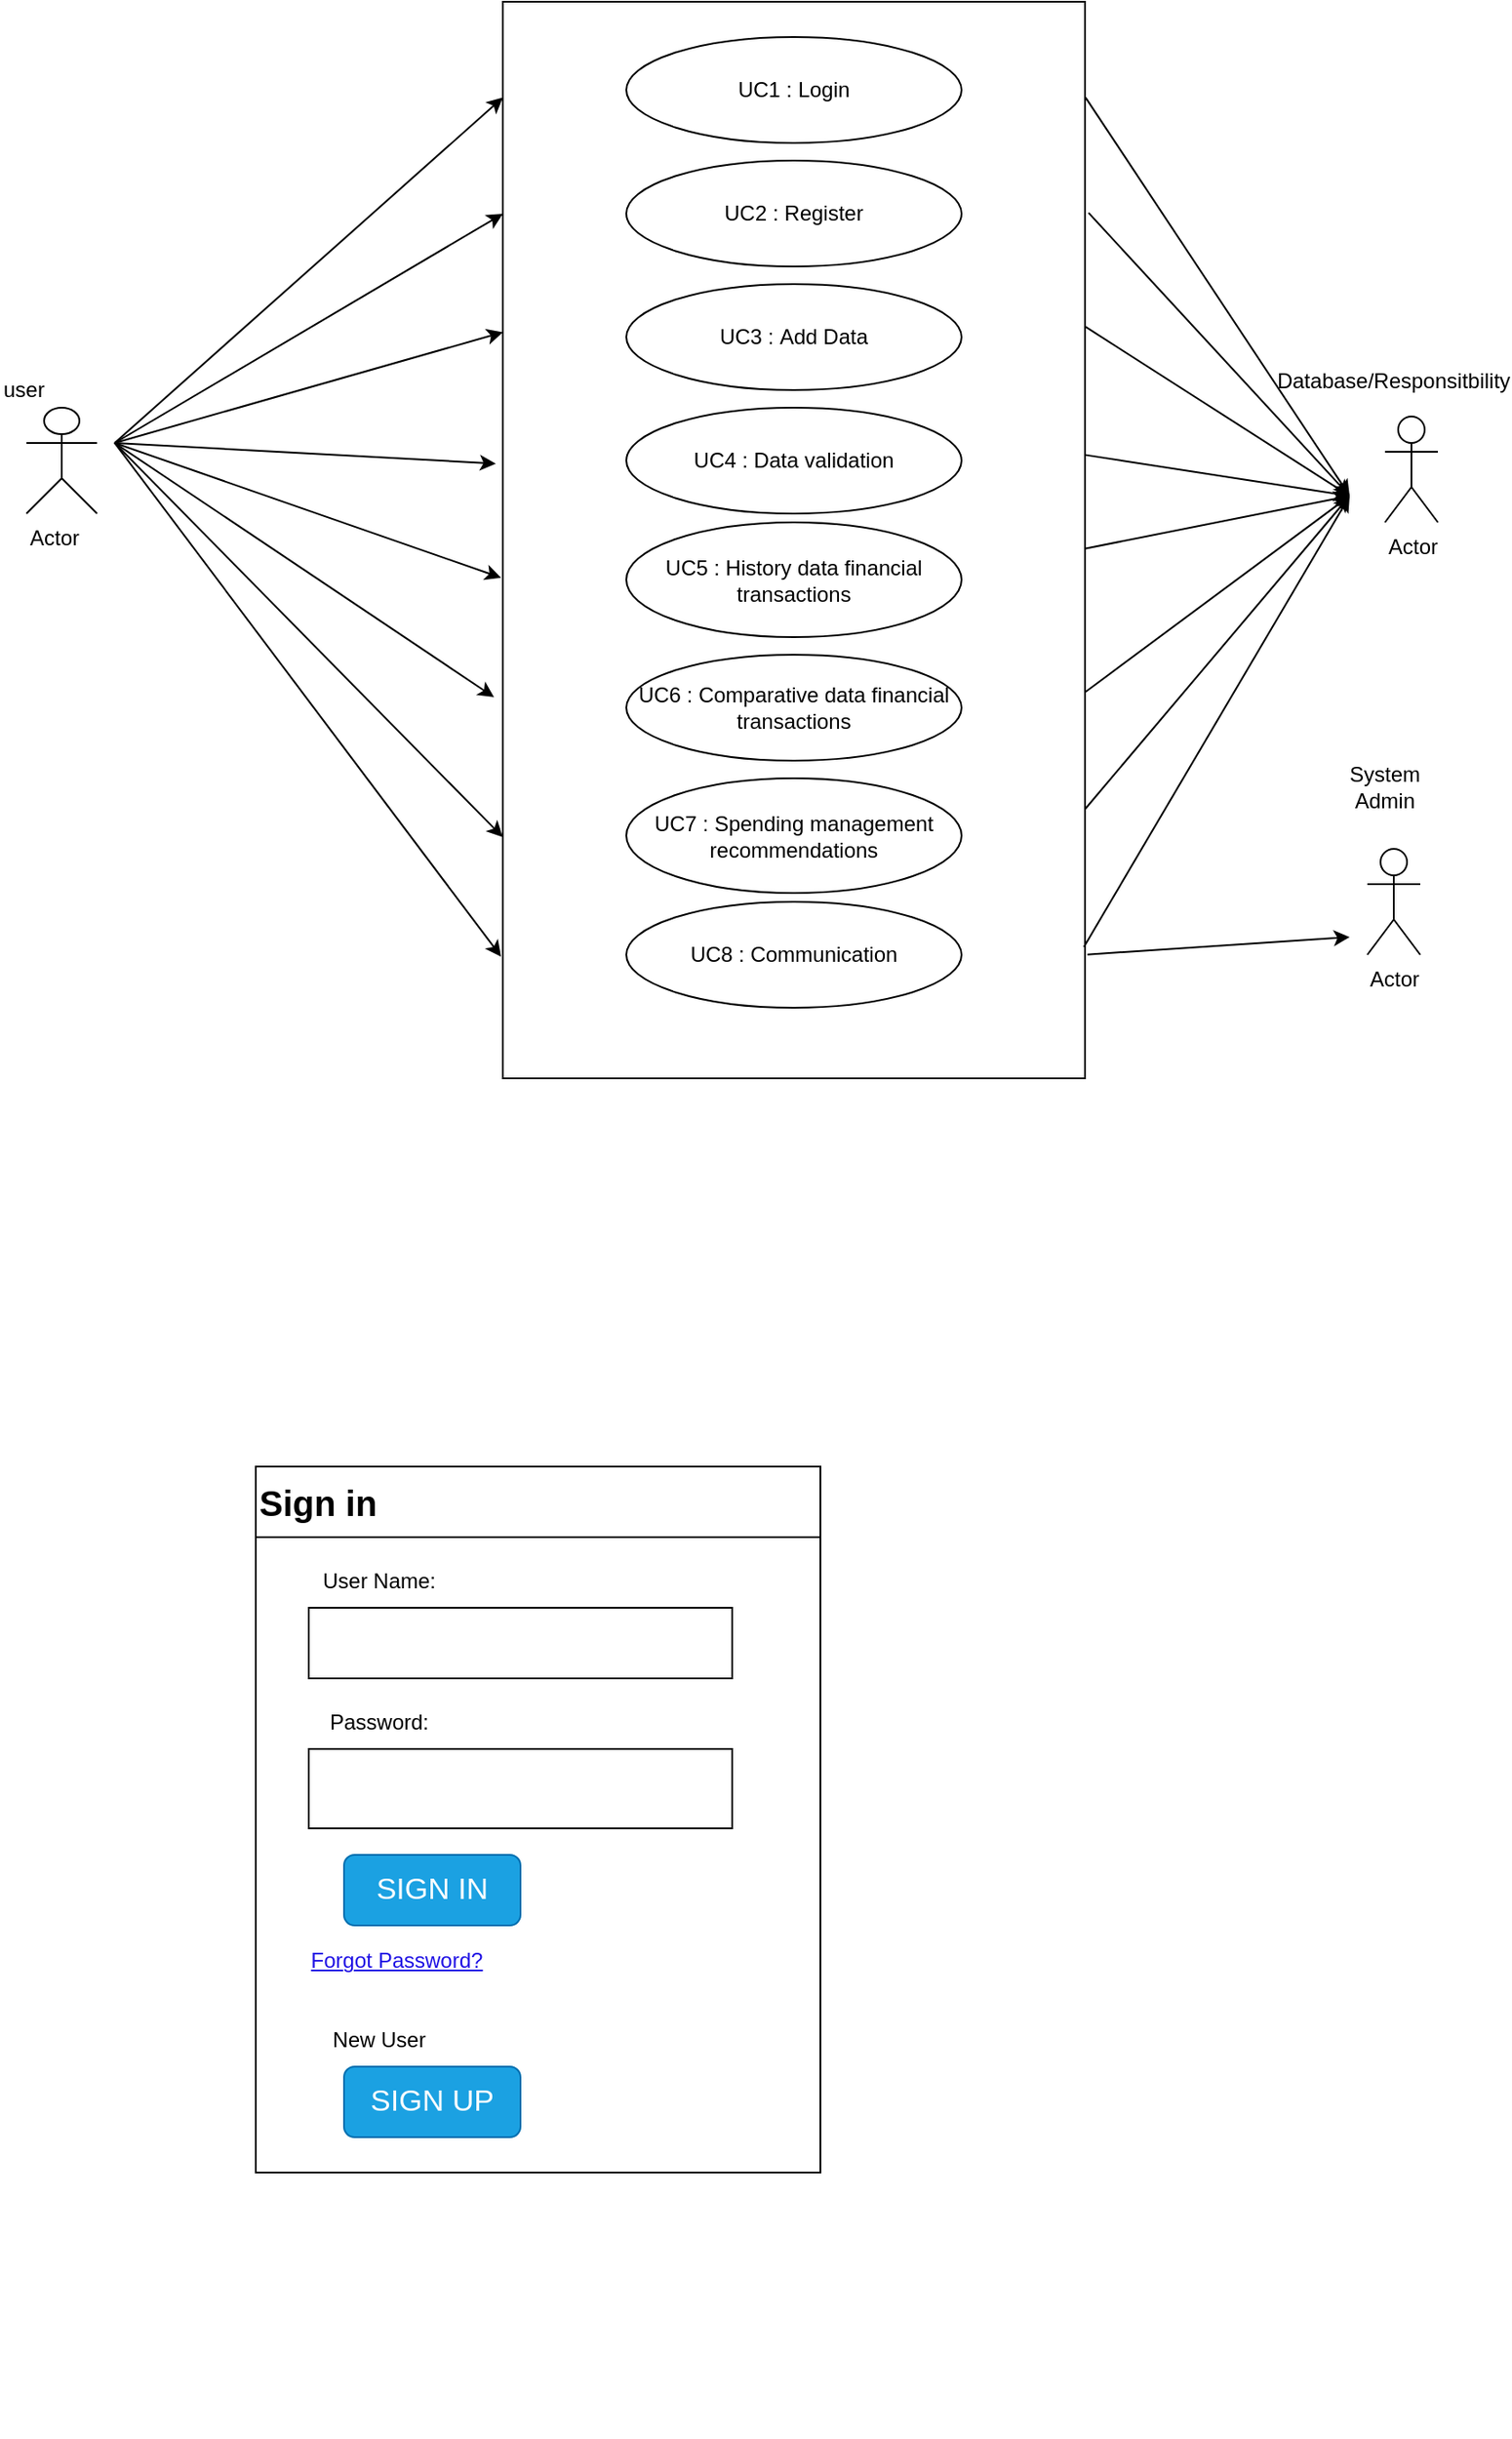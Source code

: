 <mxfile version="21.0.6" type="github">
  <diagram id="C5RBs43oDa-KdzZeNtuy" name="Page-1">
    <mxGraphModel dx="1006" dy="585" grid="1" gridSize="10" guides="1" tooltips="1" connect="1" arrows="1" fold="1" page="1" pageScale="1" pageWidth="827" pageHeight="1169" math="0" shadow="0">
      <root>
        <mxCell id="WIyWlLk6GJQsqaUBKTNV-0" />
        <mxCell id="WIyWlLk6GJQsqaUBKTNV-1" parent="WIyWlLk6GJQsqaUBKTNV-0" />
        <mxCell id="n6CnTrOf9_Go0aguTKJz-9" value="Actor" style="shape=umlActor;verticalLabelPosition=bottom;verticalAlign=top;html=1;outlineConnect=0;align=left;fontFamily=Helvetica;" parent="WIyWlLk6GJQsqaUBKTNV-1" vertex="1">
          <mxGeometry x="20" y="330" width="40" height="60" as="geometry" />
        </mxCell>
        <mxCell id="n6CnTrOf9_Go0aguTKJz-10" value="Actor" style="shape=umlActor;verticalLabelPosition=bottom;verticalAlign=top;html=1;outlineConnect=0;align=left;fontFamily=Helvetica;" parent="WIyWlLk6GJQsqaUBKTNV-1" vertex="1">
          <mxGeometry x="790" y="335" width="30" height="60" as="geometry" />
        </mxCell>
        <mxCell id="n6CnTrOf9_Go0aguTKJz-19" value="user" style="text;html=1;strokeColor=none;fillColor=none;align=left;verticalAlign=middle;whiteSpace=wrap;rounded=0;fontFamily=Helvetica;" parent="WIyWlLk6GJQsqaUBKTNV-1" vertex="1">
          <mxGeometry x="5" y="305" width="60" height="30" as="geometry" />
        </mxCell>
        <mxCell id="n6CnTrOf9_Go0aguTKJz-29" value="" style="endArrow=classic;html=1;rounded=0;align=left;fontFamily=Helvetica;entryX=0;entryY=0.089;entryDx=0;entryDy=0;entryPerimeter=0;" parent="WIyWlLk6GJQsqaUBKTNV-1" target="22ARzZ7M2wej68pR0P9n-1" edge="1">
          <mxGeometry width="50" height="50" relative="1" as="geometry">
            <mxPoint x="70" y="350" as="sourcePoint" />
            <mxPoint x="280" y="150" as="targetPoint" />
            <Array as="points" />
          </mxGeometry>
        </mxCell>
        <mxCell id="n6CnTrOf9_Go0aguTKJz-30" value="" style="endArrow=classic;html=1;rounded=0;entryX=0;entryY=0.197;entryDx=0;entryDy=0;align=left;fontFamily=Helvetica;entryPerimeter=0;" parent="WIyWlLk6GJQsqaUBKTNV-1" target="22ARzZ7M2wej68pR0P9n-1" edge="1">
          <mxGeometry width="50" height="50" relative="1" as="geometry">
            <mxPoint x="70" y="350" as="sourcePoint" />
            <mxPoint x="160" y="250" as="targetPoint" />
          </mxGeometry>
        </mxCell>
        <mxCell id="n6CnTrOf9_Go0aguTKJz-31" value="" style="endArrow=classic;html=1;rounded=0;entryX=0;entryY=0.307;entryDx=0;entryDy=0;align=left;fontFamily=Helvetica;entryPerimeter=0;" parent="WIyWlLk6GJQsqaUBKTNV-1" target="22ARzZ7M2wej68pR0P9n-1" edge="1">
          <mxGeometry width="50" height="50" relative="1" as="geometry">
            <mxPoint x="70" y="350" as="sourcePoint" />
            <mxPoint x="160" y="350" as="targetPoint" />
          </mxGeometry>
        </mxCell>
        <mxCell id="n6CnTrOf9_Go0aguTKJz-32" value="" style="endArrow=classic;html=1;rounded=0;entryX=-0.003;entryY=0.535;entryDx=0;entryDy=0;align=left;fontFamily=Helvetica;entryPerimeter=0;" parent="WIyWlLk6GJQsqaUBKTNV-1" target="22ARzZ7M2wej68pR0P9n-1" edge="1">
          <mxGeometry width="50" height="50" relative="1" as="geometry">
            <mxPoint x="70" y="350" as="sourcePoint" />
            <mxPoint x="160" y="450" as="targetPoint" />
          </mxGeometry>
        </mxCell>
        <mxCell id="n6CnTrOf9_Go0aguTKJz-33" value="" style="endArrow=classic;html=1;rounded=0;entryX=-0.015;entryY=0.646;entryDx=0;entryDy=0;align=left;fontFamily=Helvetica;entryPerimeter=0;" parent="WIyWlLk6GJQsqaUBKTNV-1" target="22ARzZ7M2wej68pR0P9n-1" edge="1">
          <mxGeometry width="50" height="50" relative="1" as="geometry">
            <mxPoint x="70" y="350" as="sourcePoint" />
            <mxPoint x="160" y="550" as="targetPoint" />
          </mxGeometry>
        </mxCell>
        <mxCell id="n6CnTrOf9_Go0aguTKJz-40" value="" style="endArrow=classic;html=1;rounded=0;align=left;fontFamily=Helvetica;entryX=0;entryY=0.776;entryDx=0;entryDy=0;entryPerimeter=0;" parent="WIyWlLk6GJQsqaUBKTNV-1" target="22ARzZ7M2wej68pR0P9n-1" edge="1">
          <mxGeometry width="50" height="50" relative="1" as="geometry">
            <mxPoint x="70" y="350" as="sourcePoint" />
            <mxPoint x="280" y="560" as="targetPoint" />
          </mxGeometry>
        </mxCell>
        <mxCell id="n6CnTrOf9_Go0aguTKJz-46" value="" style="endArrow=classic;html=1;rounded=0;align=left;fontFamily=Helvetica;exitX=1.001;exitY=0.421;exitDx=0;exitDy=0;exitPerimeter=0;" parent="WIyWlLk6GJQsqaUBKTNV-1" source="22ARzZ7M2wej68pR0P9n-1" edge="1">
          <mxGeometry width="50" height="50" relative="1" as="geometry">
            <mxPoint x="780" y="360" as="sourcePoint" />
            <mxPoint x="770" y="380" as="targetPoint" />
          </mxGeometry>
        </mxCell>
        <mxCell id="n6CnTrOf9_Go0aguTKJz-51" value="" style="endArrow=classic;html=1;rounded=0;align=left;fontFamily=Helvetica;exitX=1.001;exitY=0.302;exitDx=0;exitDy=0;exitPerimeter=0;" parent="WIyWlLk6GJQsqaUBKTNV-1" source="22ARzZ7M2wej68pR0P9n-1" edge="1">
          <mxGeometry width="50" height="50" relative="1" as="geometry">
            <mxPoint x="780" y="360" as="sourcePoint" />
            <mxPoint x="770" y="380" as="targetPoint" />
          </mxGeometry>
        </mxCell>
        <mxCell id="n6CnTrOf9_Go0aguTKJz-55" value="" style="endArrow=classic;html=1;rounded=0;align=left;fontFamily=Helvetica;exitX=1.006;exitY=0.196;exitDx=0;exitDy=0;exitPerimeter=0;" parent="WIyWlLk6GJQsqaUBKTNV-1" source="22ARzZ7M2wej68pR0P9n-1" edge="1">
          <mxGeometry width="50" height="50" relative="1" as="geometry">
            <mxPoint x="780" y="360" as="sourcePoint" />
            <mxPoint x="770" y="380" as="targetPoint" />
          </mxGeometry>
        </mxCell>
        <mxCell id="n6CnTrOf9_Go0aguTKJz-58" value="Sign in" style="swimlane;whiteSpace=wrap;html=1;startSize=40;align=left;fontFamily=Helvetica;fontSize=20;" parent="WIyWlLk6GJQsqaUBKTNV-1" vertex="1">
          <mxGeometry x="150" y="930" width="320" height="400" as="geometry" />
        </mxCell>
        <mxCell id="n6CnTrOf9_Go0aguTKJz-61" value="User Name:" style="text;html=1;strokeColor=none;fillColor=none;align=center;verticalAlign=middle;whiteSpace=wrap;rounded=0;" parent="n6CnTrOf9_Go0aguTKJz-58" vertex="1">
          <mxGeometry x="30" y="50" width="80" height="30" as="geometry" />
        </mxCell>
        <mxCell id="n6CnTrOf9_Go0aguTKJz-62" value="" style="rounded=0;whiteSpace=wrap;html=1;" parent="n6CnTrOf9_Go0aguTKJz-58" vertex="1">
          <mxGeometry x="30" y="80" width="240" height="40" as="geometry" />
        </mxCell>
        <mxCell id="n6CnTrOf9_Go0aguTKJz-63" value="Password:" style="text;html=1;strokeColor=none;fillColor=none;align=center;verticalAlign=middle;whiteSpace=wrap;rounded=0;" parent="n6CnTrOf9_Go0aguTKJz-58" vertex="1">
          <mxGeometry x="40" y="130" width="60" height="30" as="geometry" />
        </mxCell>
        <mxCell id="n6CnTrOf9_Go0aguTKJz-65" value="" style="rounded=1;whiteSpace=wrap;html=1;fillColor=#1ba1e2;strokeColor=#006EAF;fontColor=#ffffff;" parent="n6CnTrOf9_Go0aguTKJz-58" vertex="1">
          <mxGeometry x="50" y="220" width="100" height="40" as="geometry" />
        </mxCell>
        <mxCell id="n6CnTrOf9_Go0aguTKJz-67" value="&lt;u&gt;Forgot Password?&lt;/u&gt;" style="text;html=1;strokeColor=none;fillColor=none;align=center;verticalAlign=middle;whiteSpace=wrap;rounded=0;fontColor=#1f11e4;" parent="n6CnTrOf9_Go0aguTKJz-58" vertex="1">
          <mxGeometry y="265" width="160" height="30" as="geometry" />
        </mxCell>
        <mxCell id="n6CnTrOf9_Go0aguTKJz-68" value="New User" style="text;html=1;strokeColor=none;fillColor=none;align=center;verticalAlign=middle;whiteSpace=wrap;rounded=0;" parent="n6CnTrOf9_Go0aguTKJz-58" vertex="1">
          <mxGeometry x="40" y="310" width="60" height="30" as="geometry" />
        </mxCell>
        <mxCell id="n6CnTrOf9_Go0aguTKJz-70" value="" style="rounded=1;whiteSpace=wrap;html=1;fillColor=#1ba1e2;strokeColor=#006EAF;fontColor=#ffffff;" parent="n6CnTrOf9_Go0aguTKJz-58" vertex="1">
          <mxGeometry x="50" y="340" width="100" height="40" as="geometry" />
        </mxCell>
        <mxCell id="n6CnTrOf9_Go0aguTKJz-73" value="SIGN IN" style="text;html=1;strokeColor=none;fillColor=none;align=center;verticalAlign=middle;whiteSpace=wrap;rounded=0;fontColor=#FFFFFF;fontSize=17;" parent="n6CnTrOf9_Go0aguTKJz-58" vertex="1">
          <mxGeometry x="55" y="215" width="90" height="50" as="geometry" />
        </mxCell>
        <mxCell id="n6CnTrOf9_Go0aguTKJz-74" value="SIGN UP" style="text;html=1;strokeColor=none;fillColor=none;align=center;verticalAlign=middle;whiteSpace=wrap;rounded=0;fontColor=#FFFFFF;fontSize=17;" parent="n6CnTrOf9_Go0aguTKJz-58" vertex="1">
          <mxGeometry x="55" y="335" width="90" height="50" as="geometry" />
        </mxCell>
        <mxCell id="n6CnTrOf9_Go0aguTKJz-75" value="" style="rounded=0;whiteSpace=wrap;html=1;" parent="n6CnTrOf9_Go0aguTKJz-58" vertex="1">
          <mxGeometry x="30" y="160" width="240" height="45" as="geometry" />
        </mxCell>
        <mxCell id="n6CnTrOf9_Go0aguTKJz-69" value="SIGN UP" style="text;html=1;strokeColor=none;fillColor=none;align=center;verticalAlign=middle;whiteSpace=wrap;rounded=0;fontColor=#FFFFFF;fontSize=17;" parent="WIyWlLk6GJQsqaUBKTNV-1" vertex="1">
          <mxGeometry x="640" y="1100" width="90" height="50" as="geometry" />
        </mxCell>
        <mxCell id="n6CnTrOf9_Go0aguTKJz-66" value="SIGN UP" style="text;html=1;strokeColor=none;fillColor=none;align=center;verticalAlign=middle;whiteSpace=wrap;rounded=0;fontColor=#FFFFFF;fontSize=17;" parent="WIyWlLk6GJQsqaUBKTNV-1" vertex="1">
          <mxGeometry x="70" y="1430" width="90" height="50" as="geometry" />
        </mxCell>
        <mxCell id="22ARzZ7M2wej68pR0P9n-1" value="" style="rounded=0;whiteSpace=wrap;html=1;" parent="WIyWlLk6GJQsqaUBKTNV-1" vertex="1">
          <mxGeometry x="290" y="100" width="330" height="610" as="geometry" />
        </mxCell>
        <mxCell id="22ARzZ7M2wej68pR0P9n-2" value="UC1 : Login" style="ellipse;whiteSpace=wrap;html=1;" parent="WIyWlLk6GJQsqaUBKTNV-1" vertex="1">
          <mxGeometry x="360" y="120" width="190" height="60" as="geometry" />
        </mxCell>
        <mxCell id="22ARzZ7M2wej68pR0P9n-3" value="UC2 : Register" style="ellipse;whiteSpace=wrap;html=1;" parent="WIyWlLk6GJQsqaUBKTNV-1" vertex="1">
          <mxGeometry x="360" y="190" width="190" height="60" as="geometry" />
        </mxCell>
        <mxCell id="22ARzZ7M2wej68pR0P9n-4" value="UC4 :&amp;nbsp;Data validation" style="ellipse;whiteSpace=wrap;html=1;" parent="WIyWlLk6GJQsqaUBKTNV-1" vertex="1">
          <mxGeometry x="360" y="330" width="190" height="60" as="geometry" />
        </mxCell>
        <mxCell id="22ARzZ7M2wej68pR0P9n-5" value="UC3 :&amp;nbsp;Add Data" style="ellipse;whiteSpace=wrap;html=1;" parent="WIyWlLk6GJQsqaUBKTNV-1" vertex="1">
          <mxGeometry x="360" y="260" width="190" height="60" as="geometry" />
        </mxCell>
        <mxCell id="22ARzZ7M2wej68pR0P9n-6" value="UC5 :&amp;nbsp;History data financial transactions" style="ellipse;whiteSpace=wrap;html=1;" parent="WIyWlLk6GJQsqaUBKTNV-1" vertex="1">
          <mxGeometry x="360" y="395" width="190" height="65" as="geometry" />
        </mxCell>
        <mxCell id="22ARzZ7M2wej68pR0P9n-7" value="UC6 :&amp;nbsp;Comparative data financial transactions" style="ellipse;whiteSpace=wrap;html=1;" parent="WIyWlLk6GJQsqaUBKTNV-1" vertex="1">
          <mxGeometry x="360" y="470" width="190" height="60" as="geometry" />
        </mxCell>
        <mxCell id="22ARzZ7M2wej68pR0P9n-8" value="UC7 :&amp;nbsp;Spending management recommendations" style="ellipse;whiteSpace=wrap;html=1;" parent="WIyWlLk6GJQsqaUBKTNV-1" vertex="1">
          <mxGeometry x="360" y="540" width="190" height="65" as="geometry" />
        </mxCell>
        <mxCell id="22ARzZ7M2wej68pR0P9n-9" value="UC8 :&amp;nbsp;Communication" style="ellipse;whiteSpace=wrap;html=1;" parent="WIyWlLk6GJQsqaUBKTNV-1" vertex="1">
          <mxGeometry x="360" y="610" width="190" height="60" as="geometry" />
        </mxCell>
        <mxCell id="22ARzZ7M2wej68pR0P9n-12" value="" style="endArrow=classic;html=1;rounded=0;entryX=-0.012;entryY=0.429;entryDx=0;entryDy=0;entryPerimeter=0;" parent="WIyWlLk6GJQsqaUBKTNV-1" target="22ARzZ7M2wej68pR0P9n-1" edge="1">
          <mxGeometry width="50" height="50" relative="1" as="geometry">
            <mxPoint x="70" y="350" as="sourcePoint" />
            <mxPoint x="260" y="380" as="targetPoint" />
          </mxGeometry>
        </mxCell>
        <mxCell id="22ARzZ7M2wej68pR0P9n-13" value="" style="endArrow=classic;html=1;rounded=0;entryX=-0.003;entryY=0.887;entryDx=0;entryDy=0;entryPerimeter=0;" parent="WIyWlLk6GJQsqaUBKTNV-1" target="22ARzZ7M2wej68pR0P9n-1" edge="1">
          <mxGeometry width="50" height="50" relative="1" as="geometry">
            <mxPoint x="70" y="350" as="sourcePoint" />
            <mxPoint x="520" y="320" as="targetPoint" />
          </mxGeometry>
        </mxCell>
        <mxCell id="22ARzZ7M2wej68pR0P9n-14" value="" style="endArrow=classic;html=1;rounded=0;exitX=1.001;exitY=0.089;exitDx=0;exitDy=0;exitPerimeter=0;" parent="WIyWlLk6GJQsqaUBKTNV-1" source="22ARzZ7M2wej68pR0P9n-1" edge="1">
          <mxGeometry width="50" height="50" relative="1" as="geometry">
            <mxPoint x="780" y="360" as="sourcePoint" />
            <mxPoint x="770" y="380" as="targetPoint" />
          </mxGeometry>
        </mxCell>
        <mxCell id="22ARzZ7M2wej68pR0P9n-15" value="" style="endArrow=classic;html=1;rounded=0;exitX=1;exitY=0.508;exitDx=0;exitDy=0;exitPerimeter=0;" parent="WIyWlLk6GJQsqaUBKTNV-1" source="22ARzZ7M2wej68pR0P9n-1" edge="1">
          <mxGeometry width="50" height="50" relative="1" as="geometry">
            <mxPoint x="780" y="360" as="sourcePoint" />
            <mxPoint x="770" y="380" as="targetPoint" />
          </mxGeometry>
        </mxCell>
        <mxCell id="22ARzZ7M2wej68pR0P9n-16" value="" style="endArrow=classic;html=1;rounded=0;exitX=1.001;exitY=0.641;exitDx=0;exitDy=0;exitPerimeter=0;" parent="WIyWlLk6GJQsqaUBKTNV-1" source="22ARzZ7M2wej68pR0P9n-1" edge="1">
          <mxGeometry width="50" height="50" relative="1" as="geometry">
            <mxPoint x="780" y="360" as="sourcePoint" />
            <mxPoint x="770" y="380" as="targetPoint" />
          </mxGeometry>
        </mxCell>
        <mxCell id="22ARzZ7M2wej68pR0P9n-17" value="" style="endArrow=classic;html=1;rounded=0;exitX=1;exitY=0.75;exitDx=0;exitDy=0;" parent="WIyWlLk6GJQsqaUBKTNV-1" source="22ARzZ7M2wej68pR0P9n-1" edge="1">
          <mxGeometry width="50" height="50" relative="1" as="geometry">
            <mxPoint x="750" y="520" as="sourcePoint" />
            <mxPoint x="770" y="380" as="targetPoint" />
          </mxGeometry>
        </mxCell>
        <mxCell id="22ARzZ7M2wej68pR0P9n-18" value="" style="endArrow=classic;html=1;rounded=0;exitX=0.998;exitY=0.878;exitDx=0;exitDy=0;exitPerimeter=0;" parent="WIyWlLk6GJQsqaUBKTNV-1" source="22ARzZ7M2wej68pR0P9n-1" edge="1">
          <mxGeometry width="50" height="50" relative="1" as="geometry">
            <mxPoint x="700" y="570" as="sourcePoint" />
            <mxPoint x="770" y="380" as="targetPoint" />
            <Array as="points" />
          </mxGeometry>
        </mxCell>
        <mxCell id="22ARzZ7M2wej68pR0P9n-19" value="Actor" style="shape=umlActor;verticalLabelPosition=bottom;verticalAlign=top;html=1;outlineConnect=0;" parent="WIyWlLk6GJQsqaUBKTNV-1" vertex="1">
          <mxGeometry x="780" y="580" width="30" height="60" as="geometry" />
        </mxCell>
        <mxCell id="22ARzZ7M2wej68pR0P9n-21" value="Database/Responsitbility" style="text;html=1;strokeColor=none;fillColor=none;align=center;verticalAlign=middle;whiteSpace=wrap;rounded=0;" parent="WIyWlLk6GJQsqaUBKTNV-1" vertex="1">
          <mxGeometry x="765" y="300" width="60" height="30" as="geometry" />
        </mxCell>
        <mxCell id="22ARzZ7M2wej68pR0P9n-22" value="System Admin" style="text;html=1;strokeColor=none;fillColor=none;align=center;verticalAlign=middle;whiteSpace=wrap;rounded=0;" parent="WIyWlLk6GJQsqaUBKTNV-1" vertex="1">
          <mxGeometry x="760" y="530" width="60" height="30" as="geometry" />
        </mxCell>
        <mxCell id="22ARzZ7M2wej68pR0P9n-23" value="" style="endArrow=classic;html=1;rounded=0;exitX=1.004;exitY=0.885;exitDx=0;exitDy=0;exitPerimeter=0;" parent="WIyWlLk6GJQsqaUBKTNV-1" source="22ARzZ7M2wej68pR0P9n-1" edge="1">
          <mxGeometry width="50" height="50" relative="1" as="geometry">
            <mxPoint x="470" y="510" as="sourcePoint" />
            <mxPoint x="770" y="630" as="targetPoint" />
          </mxGeometry>
        </mxCell>
      </root>
    </mxGraphModel>
  </diagram>
</mxfile>
